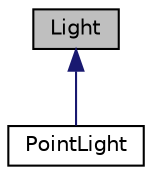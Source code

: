 digraph "Light"
{
 // LATEX_PDF_SIZE
  edge [fontname="Helvetica",fontsize="10",labelfontname="Helvetica",labelfontsize="10"];
  node [fontname="Helvetica",fontsize="10",shape=record];
  Node1 [label="Light",height=0.2,width=0.4,color="black", fillcolor="grey75", style="filled", fontcolor="black",tooltip="classe lumiere (finalement pas utilisée)"];
  Node1 -> Node2 [dir="back",color="midnightblue",fontsize="10",style="solid",fontname="Helvetica"];
  Node2 [label="PointLight",height=0.2,width=0.4,color="black", fillcolor="white", style="filled",URL="$classPointLight.html",tooltip="Classe de la lumiere."];
}

